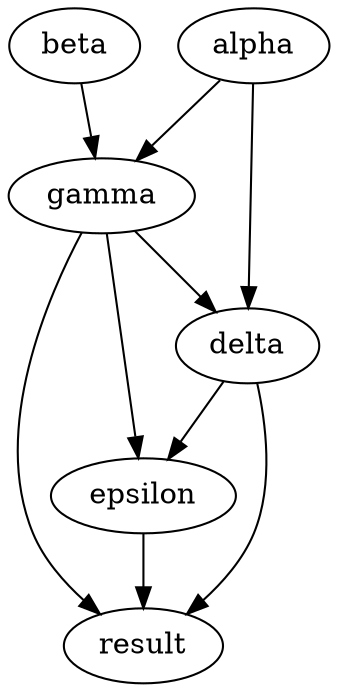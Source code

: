 digraph myflow {
   beta -> gamma ;
   gamma -> epsilon ;
   gamma -> result ;
   gamma -> delta ;
   alpha -> gamma ;
   alpha -> delta ;
   epsilon -> result ;
   delta -> epsilon ;
   delta -> result ;
}
